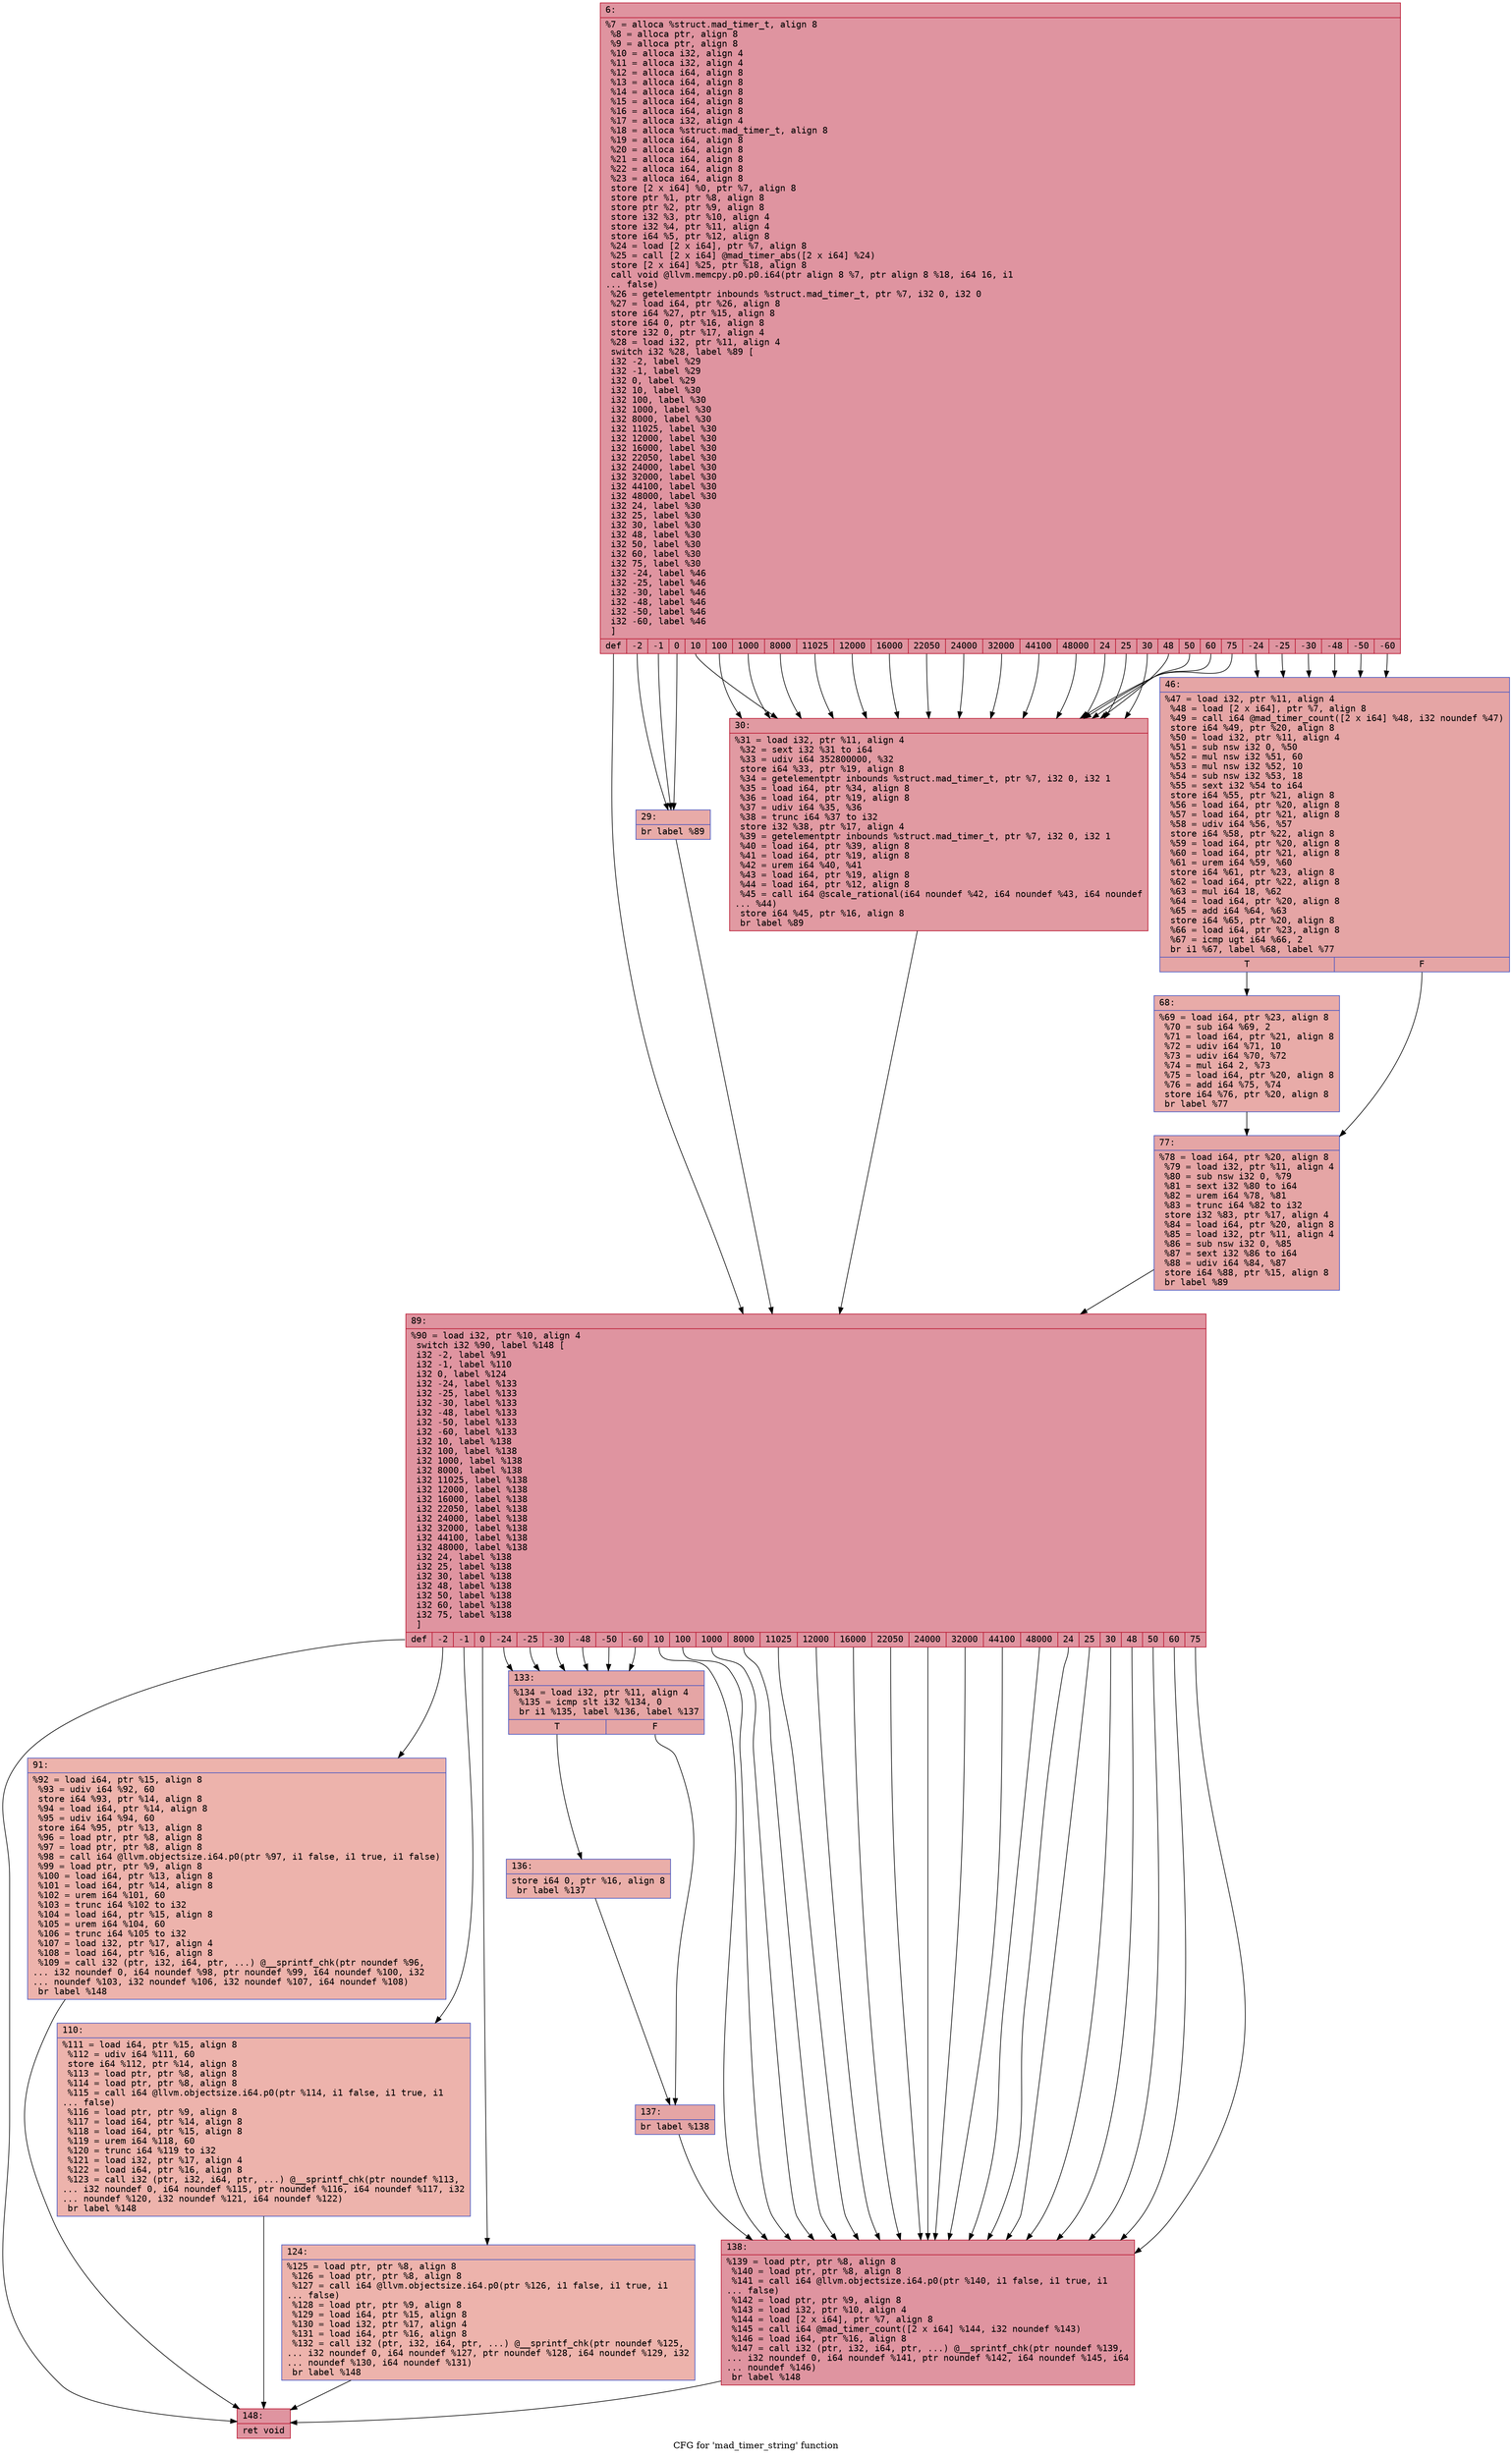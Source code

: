 digraph "CFG for 'mad_timer_string' function" {
	label="CFG for 'mad_timer_string' function";

	Node0x6000004bf430 [shape=record,color="#b70d28ff", style=filled, fillcolor="#b70d2870" fontname="Courier",label="{6:\l|  %7 = alloca %struct.mad_timer_t, align 8\l  %8 = alloca ptr, align 8\l  %9 = alloca ptr, align 8\l  %10 = alloca i32, align 4\l  %11 = alloca i32, align 4\l  %12 = alloca i64, align 8\l  %13 = alloca i64, align 8\l  %14 = alloca i64, align 8\l  %15 = alloca i64, align 8\l  %16 = alloca i64, align 8\l  %17 = alloca i32, align 4\l  %18 = alloca %struct.mad_timer_t, align 8\l  %19 = alloca i64, align 8\l  %20 = alloca i64, align 8\l  %21 = alloca i64, align 8\l  %22 = alloca i64, align 8\l  %23 = alloca i64, align 8\l  store [2 x i64] %0, ptr %7, align 8\l  store ptr %1, ptr %8, align 8\l  store ptr %2, ptr %9, align 8\l  store i32 %3, ptr %10, align 4\l  store i32 %4, ptr %11, align 4\l  store i64 %5, ptr %12, align 8\l  %24 = load [2 x i64], ptr %7, align 8\l  %25 = call [2 x i64] @mad_timer_abs([2 x i64] %24)\l  store [2 x i64] %25, ptr %18, align 8\l  call void @llvm.memcpy.p0.p0.i64(ptr align 8 %7, ptr align 8 %18, i64 16, i1\l... false)\l  %26 = getelementptr inbounds %struct.mad_timer_t, ptr %7, i32 0, i32 0\l  %27 = load i64, ptr %26, align 8\l  store i64 %27, ptr %15, align 8\l  store i64 0, ptr %16, align 8\l  store i32 0, ptr %17, align 4\l  %28 = load i32, ptr %11, align 4\l  switch i32 %28, label %89 [\l    i32 -2, label %29\l    i32 -1, label %29\l    i32 0, label %29\l    i32 10, label %30\l    i32 100, label %30\l    i32 1000, label %30\l    i32 8000, label %30\l    i32 11025, label %30\l    i32 12000, label %30\l    i32 16000, label %30\l    i32 22050, label %30\l    i32 24000, label %30\l    i32 32000, label %30\l    i32 44100, label %30\l    i32 48000, label %30\l    i32 24, label %30\l    i32 25, label %30\l    i32 30, label %30\l    i32 48, label %30\l    i32 50, label %30\l    i32 60, label %30\l    i32 75, label %30\l    i32 -24, label %46\l    i32 -25, label %46\l    i32 -30, label %46\l    i32 -48, label %46\l    i32 -50, label %46\l    i32 -60, label %46\l  ]\l|{<s0>def|<s1>-2|<s2>-1|<s3>0|<s4>10|<s5>100|<s6>1000|<s7>8000|<s8>11025|<s9>12000|<s10>16000|<s11>22050|<s12>24000|<s13>32000|<s14>44100|<s15>48000|<s16>24|<s17>25|<s18>30|<s19>48|<s20>50|<s21>60|<s22>75|<s23>-24|<s24>-25|<s25>-30|<s26>-48|<s27>-50|<s28>-60}}"];
	Node0x6000004bf430:s0 -> Node0x6000004bf610[tooltip="6 -> 89\nProbability 3.45%" ];
	Node0x6000004bf430:s1 -> Node0x6000004bf480[tooltip="6 -> 29\nProbability 10.34%" ];
	Node0x6000004bf430:s2 -> Node0x6000004bf480[tooltip="6 -> 29\nProbability 10.34%" ];
	Node0x6000004bf430:s3 -> Node0x6000004bf480[tooltip="6 -> 29\nProbability 10.34%" ];
	Node0x6000004bf430:s4 -> Node0x6000004bf4d0[tooltip="6 -> 30\nProbability 65.52%" ];
	Node0x6000004bf430:s5 -> Node0x6000004bf4d0[tooltip="6 -> 30\nProbability 65.52%" ];
	Node0x6000004bf430:s6 -> Node0x6000004bf4d0[tooltip="6 -> 30\nProbability 65.52%" ];
	Node0x6000004bf430:s7 -> Node0x6000004bf4d0[tooltip="6 -> 30\nProbability 65.52%" ];
	Node0x6000004bf430:s8 -> Node0x6000004bf4d0[tooltip="6 -> 30\nProbability 65.52%" ];
	Node0x6000004bf430:s9 -> Node0x6000004bf4d0[tooltip="6 -> 30\nProbability 65.52%" ];
	Node0x6000004bf430:s10 -> Node0x6000004bf4d0[tooltip="6 -> 30\nProbability 65.52%" ];
	Node0x6000004bf430:s11 -> Node0x6000004bf4d0[tooltip="6 -> 30\nProbability 65.52%" ];
	Node0x6000004bf430:s12 -> Node0x6000004bf4d0[tooltip="6 -> 30\nProbability 65.52%" ];
	Node0x6000004bf430:s13 -> Node0x6000004bf4d0[tooltip="6 -> 30\nProbability 65.52%" ];
	Node0x6000004bf430:s14 -> Node0x6000004bf4d0[tooltip="6 -> 30\nProbability 65.52%" ];
	Node0x6000004bf430:s15 -> Node0x6000004bf4d0[tooltip="6 -> 30\nProbability 65.52%" ];
	Node0x6000004bf430:s16 -> Node0x6000004bf4d0[tooltip="6 -> 30\nProbability 65.52%" ];
	Node0x6000004bf430:s17 -> Node0x6000004bf4d0[tooltip="6 -> 30\nProbability 65.52%" ];
	Node0x6000004bf430:s18 -> Node0x6000004bf4d0[tooltip="6 -> 30\nProbability 65.52%" ];
	Node0x6000004bf430:s19 -> Node0x6000004bf4d0[tooltip="6 -> 30\nProbability 65.52%" ];
	Node0x6000004bf430:s20 -> Node0x6000004bf4d0[tooltip="6 -> 30\nProbability 65.52%" ];
	Node0x6000004bf430:s21 -> Node0x6000004bf4d0[tooltip="6 -> 30\nProbability 65.52%" ];
	Node0x6000004bf430:s22 -> Node0x6000004bf4d0[tooltip="6 -> 30\nProbability 65.52%" ];
	Node0x6000004bf430:s23 -> Node0x6000004bf520[tooltip="6 -> 46\nProbability 20.69%" ];
	Node0x6000004bf430:s24 -> Node0x6000004bf520[tooltip="6 -> 46\nProbability 20.69%" ];
	Node0x6000004bf430:s25 -> Node0x6000004bf520[tooltip="6 -> 46\nProbability 20.69%" ];
	Node0x6000004bf430:s26 -> Node0x6000004bf520[tooltip="6 -> 46\nProbability 20.69%" ];
	Node0x6000004bf430:s27 -> Node0x6000004bf520[tooltip="6 -> 46\nProbability 20.69%" ];
	Node0x6000004bf430:s28 -> Node0x6000004bf520[tooltip="6 -> 46\nProbability 20.69%" ];
	Node0x6000004bf480 [shape=record,color="#3d50c3ff", style=filled, fillcolor="#cc403a70" fontname="Courier",label="{29:\l|  br label %89\l}"];
	Node0x6000004bf480 -> Node0x6000004bf610[tooltip="29 -> 89\nProbability 100.00%" ];
	Node0x6000004bf4d0 [shape=record,color="#b70d28ff", style=filled, fillcolor="#bb1b2c70" fontname="Courier",label="{30:\l|  %31 = load i32, ptr %11, align 4\l  %32 = sext i32 %31 to i64\l  %33 = udiv i64 352800000, %32\l  store i64 %33, ptr %19, align 8\l  %34 = getelementptr inbounds %struct.mad_timer_t, ptr %7, i32 0, i32 1\l  %35 = load i64, ptr %34, align 8\l  %36 = load i64, ptr %19, align 8\l  %37 = udiv i64 %35, %36\l  %38 = trunc i64 %37 to i32\l  store i32 %38, ptr %17, align 4\l  %39 = getelementptr inbounds %struct.mad_timer_t, ptr %7, i32 0, i32 1\l  %40 = load i64, ptr %39, align 8\l  %41 = load i64, ptr %19, align 8\l  %42 = urem i64 %40, %41\l  %43 = load i64, ptr %19, align 8\l  %44 = load i64, ptr %12, align 8\l  %45 = call i64 @scale_rational(i64 noundef %42, i64 noundef %43, i64 noundef\l... %44)\l  store i64 %45, ptr %16, align 8\l  br label %89\l}"];
	Node0x6000004bf4d0 -> Node0x6000004bf610[tooltip="30 -> 89\nProbability 100.00%" ];
	Node0x6000004bf520 [shape=record,color="#3d50c3ff", style=filled, fillcolor="#c5333470" fontname="Courier",label="{46:\l|  %47 = load i32, ptr %11, align 4\l  %48 = load [2 x i64], ptr %7, align 8\l  %49 = call i64 @mad_timer_count([2 x i64] %48, i32 noundef %47)\l  store i64 %49, ptr %20, align 8\l  %50 = load i32, ptr %11, align 4\l  %51 = sub nsw i32 0, %50\l  %52 = mul nsw i32 %51, 60\l  %53 = mul nsw i32 %52, 10\l  %54 = sub nsw i32 %53, 18\l  %55 = sext i32 %54 to i64\l  store i64 %55, ptr %21, align 8\l  %56 = load i64, ptr %20, align 8\l  %57 = load i64, ptr %21, align 8\l  %58 = udiv i64 %56, %57\l  store i64 %58, ptr %22, align 8\l  %59 = load i64, ptr %20, align 8\l  %60 = load i64, ptr %21, align 8\l  %61 = urem i64 %59, %60\l  store i64 %61, ptr %23, align 8\l  %62 = load i64, ptr %22, align 8\l  %63 = mul i64 18, %62\l  %64 = load i64, ptr %20, align 8\l  %65 = add i64 %64, %63\l  store i64 %65, ptr %20, align 8\l  %66 = load i64, ptr %23, align 8\l  %67 = icmp ugt i64 %66, 2\l  br i1 %67, label %68, label %77\l|{<s0>T|<s1>F}}"];
	Node0x6000004bf520:s0 -> Node0x6000004bf570[tooltip="46 -> 68\nProbability 50.00%" ];
	Node0x6000004bf520:s1 -> Node0x6000004bf5c0[tooltip="46 -> 77\nProbability 50.00%" ];
	Node0x6000004bf570 [shape=record,color="#3d50c3ff", style=filled, fillcolor="#cc403a70" fontname="Courier",label="{68:\l|  %69 = load i64, ptr %23, align 8\l  %70 = sub i64 %69, 2\l  %71 = load i64, ptr %21, align 8\l  %72 = udiv i64 %71, 10\l  %73 = udiv i64 %70, %72\l  %74 = mul i64 2, %73\l  %75 = load i64, ptr %20, align 8\l  %76 = add i64 %75, %74\l  store i64 %76, ptr %20, align 8\l  br label %77\l}"];
	Node0x6000004bf570 -> Node0x6000004bf5c0[tooltip="68 -> 77\nProbability 100.00%" ];
	Node0x6000004bf5c0 [shape=record,color="#3d50c3ff", style=filled, fillcolor="#c5333470" fontname="Courier",label="{77:\l|  %78 = load i64, ptr %20, align 8\l  %79 = load i32, ptr %11, align 4\l  %80 = sub nsw i32 0, %79\l  %81 = sext i32 %80 to i64\l  %82 = urem i64 %78, %81\l  %83 = trunc i64 %82 to i32\l  store i32 %83, ptr %17, align 4\l  %84 = load i64, ptr %20, align 8\l  %85 = load i32, ptr %11, align 4\l  %86 = sub nsw i32 0, %85\l  %87 = sext i32 %86 to i64\l  %88 = udiv i64 %84, %87\l  store i64 %88, ptr %15, align 8\l  br label %89\l}"];
	Node0x6000004bf5c0 -> Node0x6000004bf610[tooltip="77 -> 89\nProbability 100.00%" ];
	Node0x6000004bf610 [shape=record,color="#b70d28ff", style=filled, fillcolor="#b70d2870" fontname="Courier",label="{89:\l|  %90 = load i32, ptr %10, align 4\l  switch i32 %90, label %148 [\l    i32 -2, label %91\l    i32 -1, label %110\l    i32 0, label %124\l    i32 -24, label %133\l    i32 -25, label %133\l    i32 -30, label %133\l    i32 -48, label %133\l    i32 -50, label %133\l    i32 -60, label %133\l    i32 10, label %138\l    i32 100, label %138\l    i32 1000, label %138\l    i32 8000, label %138\l    i32 11025, label %138\l    i32 12000, label %138\l    i32 16000, label %138\l    i32 22050, label %138\l    i32 24000, label %138\l    i32 32000, label %138\l    i32 44100, label %138\l    i32 48000, label %138\l    i32 24, label %138\l    i32 25, label %138\l    i32 30, label %138\l    i32 48, label %138\l    i32 50, label %138\l    i32 60, label %138\l    i32 75, label %138\l  ]\l|{<s0>def|<s1>-2|<s2>-1|<s3>0|<s4>-24|<s5>-25|<s6>-30|<s7>-48|<s8>-50|<s9>-60|<s10>10|<s11>100|<s12>1000|<s13>8000|<s14>11025|<s15>12000|<s16>16000|<s17>22050|<s18>24000|<s19>32000|<s20>44100|<s21>48000|<s22>24|<s23>25|<s24>30|<s25>48|<s26>50|<s27>60|<s28>75}}"];
	Node0x6000004bf610:s0 -> Node0x6000004bf890[tooltip="89 -> 148\nProbability 3.45%" ];
	Node0x6000004bf610:s1 -> Node0x6000004bf660[tooltip="89 -> 91\nProbability 3.45%" ];
	Node0x6000004bf610:s2 -> Node0x6000004bf6b0[tooltip="89 -> 110\nProbability 3.45%" ];
	Node0x6000004bf610:s3 -> Node0x6000004bf700[tooltip="89 -> 124\nProbability 3.45%" ];
	Node0x6000004bf610:s4 -> Node0x6000004bf750[tooltip="89 -> 133\nProbability 20.69%" ];
	Node0x6000004bf610:s5 -> Node0x6000004bf750[tooltip="89 -> 133\nProbability 20.69%" ];
	Node0x6000004bf610:s6 -> Node0x6000004bf750[tooltip="89 -> 133\nProbability 20.69%" ];
	Node0x6000004bf610:s7 -> Node0x6000004bf750[tooltip="89 -> 133\nProbability 20.69%" ];
	Node0x6000004bf610:s8 -> Node0x6000004bf750[tooltip="89 -> 133\nProbability 20.69%" ];
	Node0x6000004bf610:s9 -> Node0x6000004bf750[tooltip="89 -> 133\nProbability 20.69%" ];
	Node0x6000004bf610:s10 -> Node0x6000004bf840[tooltip="89 -> 138\nProbability 65.52%" ];
	Node0x6000004bf610:s11 -> Node0x6000004bf840[tooltip="89 -> 138\nProbability 65.52%" ];
	Node0x6000004bf610:s12 -> Node0x6000004bf840[tooltip="89 -> 138\nProbability 65.52%" ];
	Node0x6000004bf610:s13 -> Node0x6000004bf840[tooltip="89 -> 138\nProbability 65.52%" ];
	Node0x6000004bf610:s14 -> Node0x6000004bf840[tooltip="89 -> 138\nProbability 65.52%" ];
	Node0x6000004bf610:s15 -> Node0x6000004bf840[tooltip="89 -> 138\nProbability 65.52%" ];
	Node0x6000004bf610:s16 -> Node0x6000004bf840[tooltip="89 -> 138\nProbability 65.52%" ];
	Node0x6000004bf610:s17 -> Node0x6000004bf840[tooltip="89 -> 138\nProbability 65.52%" ];
	Node0x6000004bf610:s18 -> Node0x6000004bf840[tooltip="89 -> 138\nProbability 65.52%" ];
	Node0x6000004bf610:s19 -> Node0x6000004bf840[tooltip="89 -> 138\nProbability 65.52%" ];
	Node0x6000004bf610:s20 -> Node0x6000004bf840[tooltip="89 -> 138\nProbability 65.52%" ];
	Node0x6000004bf610:s21 -> Node0x6000004bf840[tooltip="89 -> 138\nProbability 65.52%" ];
	Node0x6000004bf610:s22 -> Node0x6000004bf840[tooltip="89 -> 138\nProbability 65.52%" ];
	Node0x6000004bf610:s23 -> Node0x6000004bf840[tooltip="89 -> 138\nProbability 65.52%" ];
	Node0x6000004bf610:s24 -> Node0x6000004bf840[tooltip="89 -> 138\nProbability 65.52%" ];
	Node0x6000004bf610:s25 -> Node0x6000004bf840[tooltip="89 -> 138\nProbability 65.52%" ];
	Node0x6000004bf610:s26 -> Node0x6000004bf840[tooltip="89 -> 138\nProbability 65.52%" ];
	Node0x6000004bf610:s27 -> Node0x6000004bf840[tooltip="89 -> 138\nProbability 65.52%" ];
	Node0x6000004bf610:s28 -> Node0x6000004bf840[tooltip="89 -> 138\nProbability 65.52%" ];
	Node0x6000004bf660 [shape=record,color="#3d50c3ff", style=filled, fillcolor="#d6524470" fontname="Courier",label="{91:\l|  %92 = load i64, ptr %15, align 8\l  %93 = udiv i64 %92, 60\l  store i64 %93, ptr %14, align 8\l  %94 = load i64, ptr %14, align 8\l  %95 = udiv i64 %94, 60\l  store i64 %95, ptr %13, align 8\l  %96 = load ptr, ptr %8, align 8\l  %97 = load ptr, ptr %8, align 8\l  %98 = call i64 @llvm.objectsize.i64.p0(ptr %97, i1 false, i1 true, i1 false)\l  %99 = load ptr, ptr %9, align 8\l  %100 = load i64, ptr %13, align 8\l  %101 = load i64, ptr %14, align 8\l  %102 = urem i64 %101, 60\l  %103 = trunc i64 %102 to i32\l  %104 = load i64, ptr %15, align 8\l  %105 = urem i64 %104, 60\l  %106 = trunc i64 %105 to i32\l  %107 = load i32, ptr %17, align 4\l  %108 = load i64, ptr %16, align 8\l  %109 = call i32 (ptr, i32, i64, ptr, ...) @__sprintf_chk(ptr noundef %96,\l... i32 noundef 0, i64 noundef %98, ptr noundef %99, i64 noundef %100, i32\l... noundef %103, i32 noundef %106, i32 noundef %107, i64 noundef %108)\l  br label %148\l}"];
	Node0x6000004bf660 -> Node0x6000004bf890[tooltip="91 -> 148\nProbability 100.00%" ];
	Node0x6000004bf6b0 [shape=record,color="#3d50c3ff", style=filled, fillcolor="#d6524470" fontname="Courier",label="{110:\l|  %111 = load i64, ptr %15, align 8\l  %112 = udiv i64 %111, 60\l  store i64 %112, ptr %14, align 8\l  %113 = load ptr, ptr %8, align 8\l  %114 = load ptr, ptr %8, align 8\l  %115 = call i64 @llvm.objectsize.i64.p0(ptr %114, i1 false, i1 true, i1\l... false)\l  %116 = load ptr, ptr %9, align 8\l  %117 = load i64, ptr %14, align 8\l  %118 = load i64, ptr %15, align 8\l  %119 = urem i64 %118, 60\l  %120 = trunc i64 %119 to i32\l  %121 = load i32, ptr %17, align 4\l  %122 = load i64, ptr %16, align 8\l  %123 = call i32 (ptr, i32, i64, ptr, ...) @__sprintf_chk(ptr noundef %113,\l... i32 noundef 0, i64 noundef %115, ptr noundef %116, i64 noundef %117, i32\l... noundef %120, i32 noundef %121, i64 noundef %122)\l  br label %148\l}"];
	Node0x6000004bf6b0 -> Node0x6000004bf890[tooltip="110 -> 148\nProbability 100.00%" ];
	Node0x6000004bf700 [shape=record,color="#3d50c3ff", style=filled, fillcolor="#d6524470" fontname="Courier",label="{124:\l|  %125 = load ptr, ptr %8, align 8\l  %126 = load ptr, ptr %8, align 8\l  %127 = call i64 @llvm.objectsize.i64.p0(ptr %126, i1 false, i1 true, i1\l... false)\l  %128 = load ptr, ptr %9, align 8\l  %129 = load i64, ptr %15, align 8\l  %130 = load i32, ptr %17, align 4\l  %131 = load i64, ptr %16, align 8\l  %132 = call i32 (ptr, i32, i64, ptr, ...) @__sprintf_chk(ptr noundef %125,\l... i32 noundef 0, i64 noundef %127, ptr noundef %128, i64 noundef %129, i32\l... noundef %130, i64 noundef %131)\l  br label %148\l}"];
	Node0x6000004bf700 -> Node0x6000004bf890[tooltip="124 -> 148\nProbability 100.00%" ];
	Node0x6000004bf750 [shape=record,color="#3d50c3ff", style=filled, fillcolor="#c5333470" fontname="Courier",label="{133:\l|  %134 = load i32, ptr %11, align 4\l  %135 = icmp slt i32 %134, 0\l  br i1 %135, label %136, label %137\l|{<s0>T|<s1>F}}"];
	Node0x6000004bf750:s0 -> Node0x6000004bf7a0[tooltip="133 -> 136\nProbability 37.50%" ];
	Node0x6000004bf750:s1 -> Node0x6000004bf7f0[tooltip="133 -> 137\nProbability 62.50%" ];
	Node0x6000004bf7a0 [shape=record,color="#3d50c3ff", style=filled, fillcolor="#d0473d70" fontname="Courier",label="{136:\l|  store i64 0, ptr %16, align 8\l  br label %137\l}"];
	Node0x6000004bf7a0 -> Node0x6000004bf7f0[tooltip="136 -> 137\nProbability 100.00%" ];
	Node0x6000004bf7f0 [shape=record,color="#3d50c3ff", style=filled, fillcolor="#c5333470" fontname="Courier",label="{137:\l|  br label %138\l}"];
	Node0x6000004bf7f0 -> Node0x6000004bf840[tooltip="137 -> 138\nProbability 100.00%" ];
	Node0x6000004bf840 [shape=record,color="#b70d28ff", style=filled, fillcolor="#b70d2870" fontname="Courier",label="{138:\l|  %139 = load ptr, ptr %8, align 8\l  %140 = load ptr, ptr %8, align 8\l  %141 = call i64 @llvm.objectsize.i64.p0(ptr %140, i1 false, i1 true, i1\l... false)\l  %142 = load ptr, ptr %9, align 8\l  %143 = load i32, ptr %10, align 4\l  %144 = load [2 x i64], ptr %7, align 8\l  %145 = call i64 @mad_timer_count([2 x i64] %144, i32 noundef %143)\l  %146 = load i64, ptr %16, align 8\l  %147 = call i32 (ptr, i32, i64, ptr, ...) @__sprintf_chk(ptr noundef %139,\l... i32 noundef 0, i64 noundef %141, ptr noundef %142, i64 noundef %145, i64\l... noundef %146)\l  br label %148\l}"];
	Node0x6000004bf840 -> Node0x6000004bf890[tooltip="138 -> 148\nProbability 100.00%" ];
	Node0x6000004bf890 [shape=record,color="#b70d28ff", style=filled, fillcolor="#b70d2870" fontname="Courier",label="{148:\l|  ret void\l}"];
}
